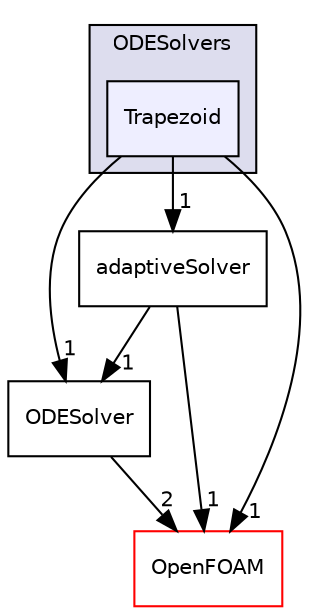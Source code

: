 digraph "src/ODE/ODESolvers/Trapezoid" {
  bgcolor=transparent;
  compound=true
  node [ fontsize="10", fontname="Helvetica"];
  edge [ labelfontsize="10", labelfontname="Helvetica"];
  subgraph clusterdir_3c9eb44cc766b767ba49f7a4339bd2b9 {
    graph [ bgcolor="#ddddee", pencolor="black", label="ODESolvers" fontname="Helvetica", fontsize="10", URL="dir_3c9eb44cc766b767ba49f7a4339bd2b9.html"]
  dir_6191c2dd18f29bd43cdc1a5a5ee9fedd [shape=box, label="Trapezoid", style="filled", fillcolor="#eeeeff", pencolor="black", URL="dir_6191c2dd18f29bd43cdc1a5a5ee9fedd.html"];
  }
  dir_cb3bcb75234a3f21db8dd158d6ddee49 [shape=box label="adaptiveSolver" URL="dir_cb3bcb75234a3f21db8dd158d6ddee49.html"];
  dir_cdffcddb5e13bb570779da92c5291b7f [shape=box label="ODESolver" URL="dir_cdffcddb5e13bb570779da92c5291b7f.html"];
  dir_c5473ff19b20e6ec4dfe5c310b3778a8 [shape=box label="OpenFOAM" color="red" URL="dir_c5473ff19b20e6ec4dfe5c310b3778a8.html"];
  dir_cb3bcb75234a3f21db8dd158d6ddee49->dir_cdffcddb5e13bb570779da92c5291b7f [headlabel="1", labeldistance=1.5 headhref="dir_001873_001875.html"];
  dir_cb3bcb75234a3f21db8dd158d6ddee49->dir_c5473ff19b20e6ec4dfe5c310b3778a8 [headlabel="1", labeldistance=1.5 headhref="dir_001873_001888.html"];
  dir_cdffcddb5e13bb570779da92c5291b7f->dir_c5473ff19b20e6ec4dfe5c310b3778a8 [headlabel="2", labeldistance=1.5 headhref="dir_001875_001888.html"];
  dir_6191c2dd18f29bd43cdc1a5a5ee9fedd->dir_cb3bcb75234a3f21db8dd158d6ddee49 [headlabel="1", labeldistance=1.5 headhref="dir_001886_001873.html"];
  dir_6191c2dd18f29bd43cdc1a5a5ee9fedd->dir_cdffcddb5e13bb570779da92c5291b7f [headlabel="1", labeldistance=1.5 headhref="dir_001886_001875.html"];
  dir_6191c2dd18f29bd43cdc1a5a5ee9fedd->dir_c5473ff19b20e6ec4dfe5c310b3778a8 [headlabel="1", labeldistance=1.5 headhref="dir_001886_001888.html"];
}
